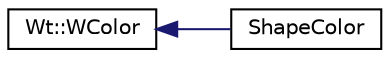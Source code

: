 digraph "Graphical Class Hierarchy"
{
 // LATEX_PDF_SIZE
  edge [fontname="Helvetica",fontsize="10",labelfontname="Helvetica",labelfontsize="10"];
  node [fontname="Helvetica",fontsize="10",shape=record];
  rankdir="LR";
  Node0 [label="Wt::WColor",height=0.2,width=0.4,color="black", fillcolor="white", style="filled",URL="$classWt_1_1WColor.html",tooltip="A value class that defines a color."];
  Node0 -> Node1 [dir="back",color="midnightblue",fontsize="10",style="solid",fontname="Helvetica"];
  Node1 [label="ShapeColor",height=0.2,width=0.4,color="black", fillcolor="white", style="filled",URL="$classShapeColor.html",tooltip=" "];
}
